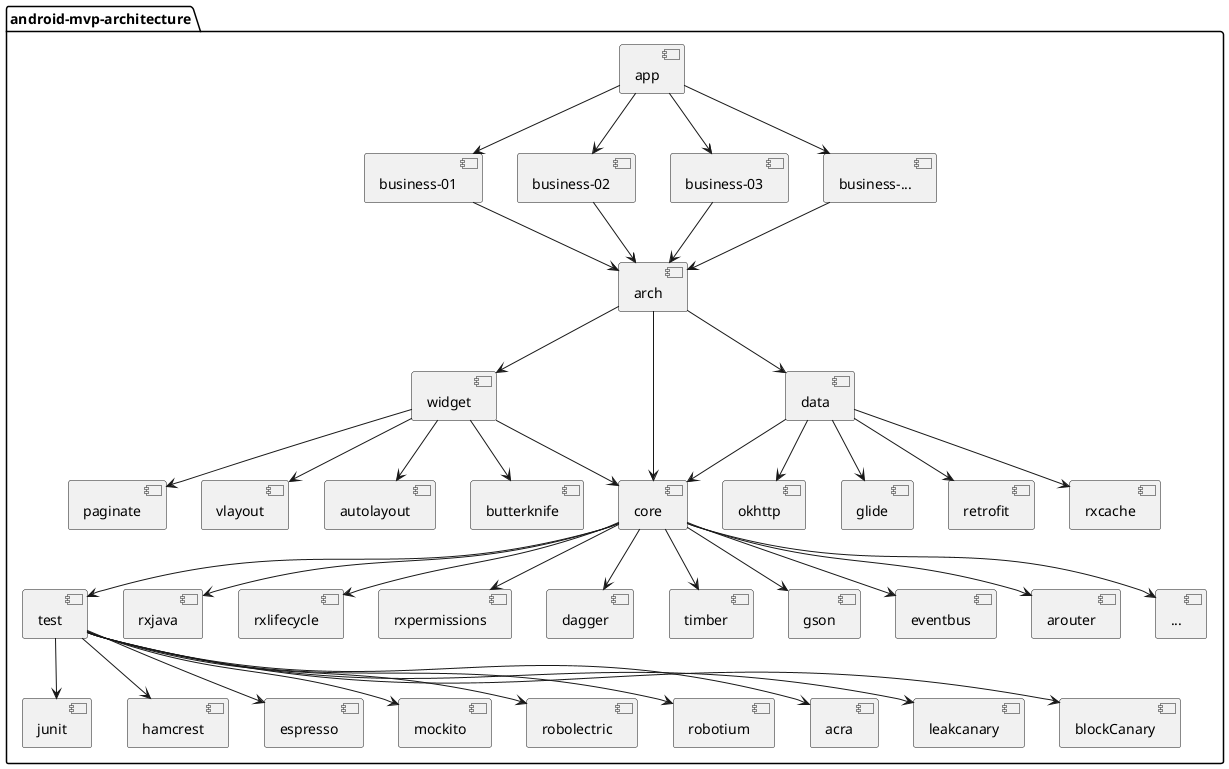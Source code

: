 @startuml

package "android-mvp-architecture" {

 [test] --> [junit]
 [test] --> [hamcrest]
 [test] --> [espresso]
 [test] --> [mockito]
 [test] --> [robolectric]
 [test] --> [robotium]
 [test] --> [acra]
 [test] --> [leakcanary]
 [test] --> [blockCanary]


 [core] --> [test]
 [core] --> [rxjava]
 [core] --> [rxlifecycle]
 [core] --> [rxpermissions]
 [core] --> [dagger]
 [core] --> [timber]
 [core] --> [gson]
 [core] --> [eventbus]
 [core] --> [arouter]
 [core] --> [...]

 [widget] --> [core]
 [widget] --> [vlayout]
 [widget] --> [autolayout]
 [widget] --> [butterknife]
 [widget] --> [paginate]

 [data] --> [retrofit]
 [data] --> [rxcache]
 [data] --> [okhttp]
 [data] --> [glide]
 [data] --> [core]

 [arch] --> [data]
 [arch] --> [widget]
 [arch] --> [core]

 [business-01] --> [arch]
 [business-02] --> [arch]
 [business-03] --> [arch]
 [business-...] --> [arch]

 [app] --> [business-01]
 [app] --> [business-02]
 [app] --> [business-03]
 [app] --> [business-...]
}

@enduml